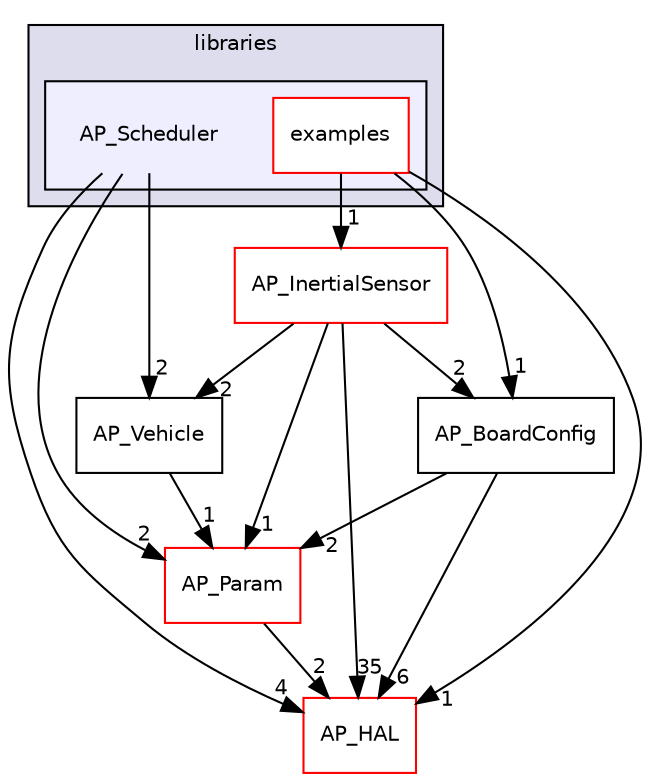 digraph "libraries/AP_Scheduler" {
  compound=true
  node [ fontsize="10", fontname="Helvetica"];
  edge [ labelfontsize="10", labelfontname="Helvetica"];
  subgraph clusterdir_bc0718b08fb2015b8e59c47b2805f60c {
    graph [ bgcolor="#ddddee", pencolor="black", label="libraries" fontname="Helvetica", fontsize="10", URL="dir_bc0718b08fb2015b8e59c47b2805f60c.html"]
  subgraph clusterdir_758bea2d57e44590e8b855eb3ebf4c35 {
    graph [ bgcolor="#eeeeff", pencolor="black", label="" URL="dir_758bea2d57e44590e8b855eb3ebf4c35.html"];
    dir_758bea2d57e44590e8b855eb3ebf4c35 [shape=plaintext label="AP_Scheduler"];
    dir_59869630e30455fb0cf77dc5f90a9556 [shape=box label="examples" color="red" fillcolor="white" style="filled" URL="dir_59869630e30455fb0cf77dc5f90a9556.html"];
  }
  }
  dir_605736780307584fc5a1e6c30e237454 [shape=box label="AP_Vehicle" URL="dir_605736780307584fc5a1e6c30e237454.html"];
  dir_1cbc10423b2512b31103883361e0123b [shape=box label="AP_HAL" fillcolor="white" style="filled" color="red" URL="dir_1cbc10423b2512b31103883361e0123b.html"];
  dir_200d929b8d5577e7f19dc05ce443c612 [shape=box label="AP_Param" fillcolor="white" style="filled" color="red" URL="dir_200d929b8d5577e7f19dc05ce443c612.html"];
  dir_f8d151dc119ef4d37afa003c944b490a [shape=box label="AP_InertialSensor" fillcolor="white" style="filled" color="red" URL="dir_f8d151dc119ef4d37afa003c944b490a.html"];
  dir_30f1dfa80a719733e6e74d74b0ee38c1 [shape=box label="AP_BoardConfig" URL="dir_30f1dfa80a719733e6e74d74b0ee38c1.html"];
  dir_605736780307584fc5a1e6c30e237454->dir_200d929b8d5577e7f19dc05ce443c612 [headlabel="1", labeldistance=1.5 headhref="dir_000162_000136.html"];
  dir_59869630e30455fb0cf77dc5f90a9556->dir_1cbc10423b2512b31103883361e0123b [headlabel="1", labeldistance=1.5 headhref="dir_000150_000057.html"];
  dir_59869630e30455fb0cf77dc5f90a9556->dir_f8d151dc119ef4d37afa003c944b490a [headlabel="1", labeldistance=1.5 headhref="dir_000150_000088.html"];
  dir_59869630e30455fb0cf77dc5f90a9556->dir_30f1dfa80a719733e6e74d74b0ee38c1 [headlabel="1", labeldistance=1.5 headhref="dir_000150_000032.html"];
  dir_200d929b8d5577e7f19dc05ce443c612->dir_1cbc10423b2512b31103883361e0123b [headlabel="2", labeldistance=1.5 headhref="dir_000136_000057.html"];
  dir_f8d151dc119ef4d37afa003c944b490a->dir_605736780307584fc5a1e6c30e237454 [headlabel="2", labeldistance=1.5 headhref="dir_000088_000162.html"];
  dir_f8d151dc119ef4d37afa003c944b490a->dir_1cbc10423b2512b31103883361e0123b [headlabel="35", labeldistance=1.5 headhref="dir_000088_000057.html"];
  dir_f8d151dc119ef4d37afa003c944b490a->dir_200d929b8d5577e7f19dc05ce443c612 [headlabel="1", labeldistance=1.5 headhref="dir_000088_000136.html"];
  dir_f8d151dc119ef4d37afa003c944b490a->dir_30f1dfa80a719733e6e74d74b0ee38c1 [headlabel="2", labeldistance=1.5 headhref="dir_000088_000032.html"];
  dir_30f1dfa80a719733e6e74d74b0ee38c1->dir_1cbc10423b2512b31103883361e0123b [headlabel="6", labeldistance=1.5 headhref="dir_000032_000057.html"];
  dir_30f1dfa80a719733e6e74d74b0ee38c1->dir_200d929b8d5577e7f19dc05ce443c612 [headlabel="2", labeldistance=1.5 headhref="dir_000032_000136.html"];
  dir_758bea2d57e44590e8b855eb3ebf4c35->dir_605736780307584fc5a1e6c30e237454 [headlabel="2", labeldistance=1.5 headhref="dir_000149_000162.html"];
  dir_758bea2d57e44590e8b855eb3ebf4c35->dir_1cbc10423b2512b31103883361e0123b [headlabel="4", labeldistance=1.5 headhref="dir_000149_000057.html"];
  dir_758bea2d57e44590e8b855eb3ebf4c35->dir_200d929b8d5577e7f19dc05ce443c612 [headlabel="2", labeldistance=1.5 headhref="dir_000149_000136.html"];
}

